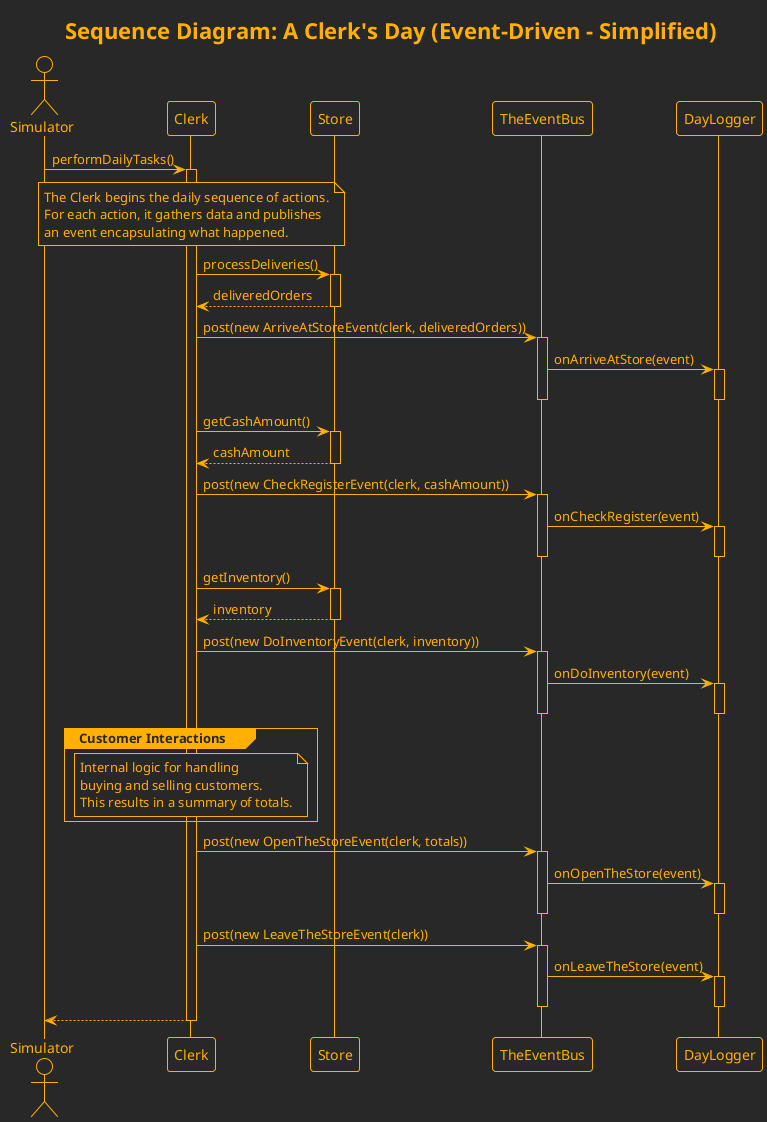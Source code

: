 @startuml

!theme crt-amber
<style>
header {
  HorizontalAlignment left
}
</style>

title "Sequence Diagram: A Clerk's Day (Event-Driven - Simplified)"

actor "Simulator" as sim
participant "Clerk" as clerk
participant "Store" as store
participant "TheEventBus" as bus
participant "DayLogger" as logger

sim -> clerk: performDailyTasks()
activate clerk

    note over clerk
      The Clerk begins the daily sequence of actions.
      For each action, it gathers data and publishes
      an event encapsulating what happened.
    end note

    ' --- Arrive At Store ---
    clerk -> store: processDeliveries()
    activate store
    store --> clerk: deliveredOrders
    deactivate store
    clerk -> bus: post(new ArriveAtStoreEvent(clerk, deliveredOrders))
    activate bus
    bus -> logger: onArriveAtStore(event)
    activate logger
    deactivate logger
    deactivate bus

    ' --- Check Register ---
    clerk -> store: getCashAmount()
    activate store
    store --> clerk: cashAmount
    deactivate store
    clerk -> bus: post(new CheckRegisterEvent(clerk, cashAmount))
    activate bus
    bus -> logger: onCheckRegister(event)
    activate logger
    deactivate logger
    deactivate bus

    ' --- Do Inventory ---
    clerk -> store: getInventory()
    activate store
    store --> clerk: inventory
    deactivate store
    clerk -> bus: post(new DoInventoryEvent(clerk, inventory))
    activate bus
    bus -> logger: onDoInventory(event)
    activate logger
    deactivate logger
    deactivate bus

    ' --- Open The Store ---
    group Customer Interactions
        note over clerk
            Internal logic for handling
            buying and selling customers.
            This results in a summary of totals.
        end note
    end
    clerk -> bus: post(new OpenTheStoreEvent(clerk, totals))
    activate bus
    bus -> logger: onOpenTheStore(event)
    activate logger
    deactivate logger
    deactivate bus

    ' --- Leave The Store ---
    clerk -> bus: post(new LeaveTheStoreEvent(clerk))
    activate bus
    bus -> logger: onLeaveTheStore(event)
    activate logger
    deactivate logger
    deactivate bus


clerk --> sim:
deactivate clerk
@enduml
